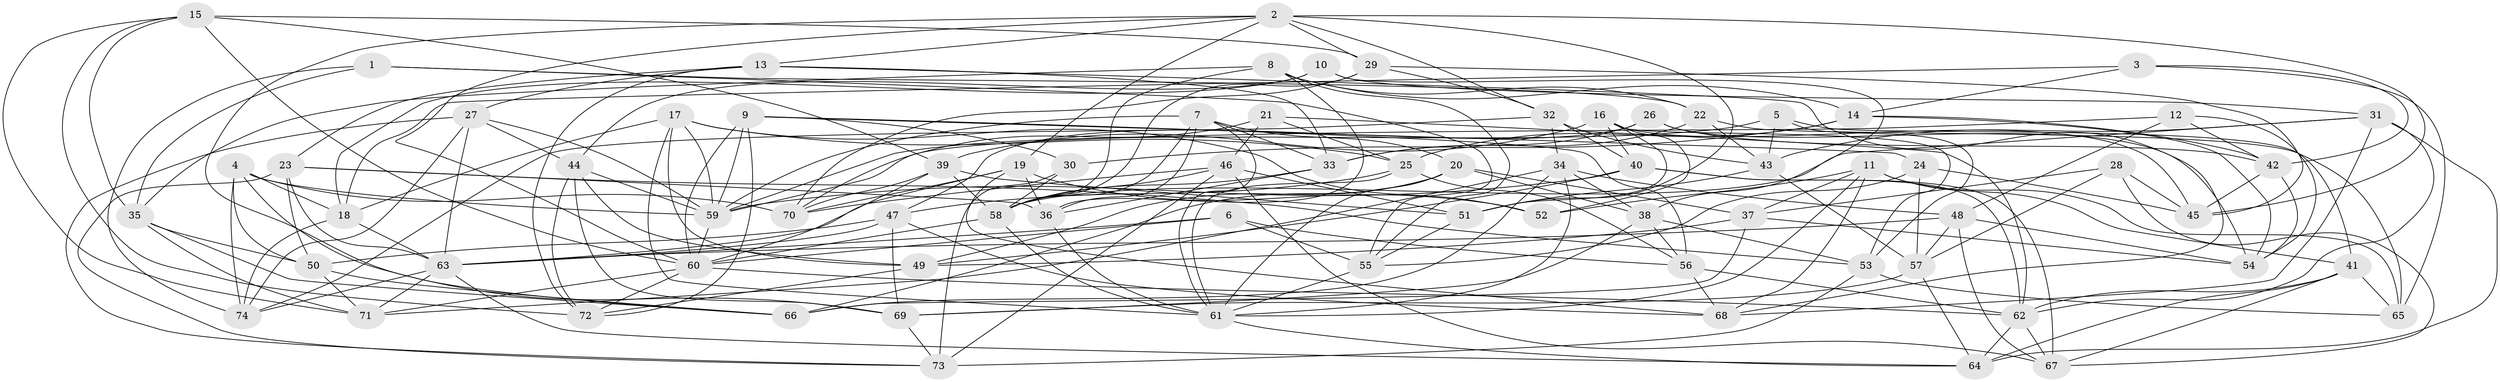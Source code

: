 // original degree distribution, {4: 1.0}
// Generated by graph-tools (version 1.1) at 2025/50/03/09/25 03:50:51]
// undirected, 74 vertices, 221 edges
graph export_dot {
graph [start="1"]
  node [color=gray90,style=filled];
  1;
  2;
  3;
  4;
  5;
  6;
  7;
  8;
  9;
  10;
  11;
  12;
  13;
  14;
  15;
  16;
  17;
  18;
  19;
  20;
  21;
  22;
  23;
  24;
  25;
  26;
  27;
  28;
  29;
  30;
  31;
  32;
  33;
  34;
  35;
  36;
  37;
  38;
  39;
  40;
  41;
  42;
  43;
  44;
  45;
  46;
  47;
  48;
  49;
  50;
  51;
  52;
  53;
  54;
  55;
  56;
  57;
  58;
  59;
  60;
  61;
  62;
  63;
  64;
  65;
  66;
  67;
  68;
  69;
  70;
  71;
  72;
  73;
  74;
  1 -- 22 [weight=1.0];
  1 -- 35 [weight=1.0];
  1 -- 55 [weight=1.0];
  1 -- 74 [weight=1.0];
  2 -- 13 [weight=1.0];
  2 -- 19 [weight=1.0];
  2 -- 29 [weight=1.0];
  2 -- 32 [weight=1.0];
  2 -- 45 [weight=1.0];
  2 -- 51 [weight=1.0];
  2 -- 60 [weight=1.0];
  2 -- 69 [weight=1.0];
  3 -- 14 [weight=1.0];
  3 -- 18 [weight=1.0];
  3 -- 42 [weight=1.0];
  3 -- 65 [weight=1.0];
  4 -- 18 [weight=1.0];
  4 -- 50 [weight=1.0];
  4 -- 59 [weight=1.0];
  4 -- 66 [weight=1.0];
  4 -- 70 [weight=1.0];
  4 -- 74 [weight=1.0];
  5 -- 41 [weight=1.0];
  5 -- 43 [weight=1.0];
  5 -- 53 [weight=1.0];
  5 -- 59 [weight=1.0];
  6 -- 55 [weight=1.0];
  6 -- 56 [weight=1.0];
  6 -- 60 [weight=1.0];
  6 -- 63 [weight=1.0];
  7 -- 20 [weight=1.0];
  7 -- 33 [weight=1.0];
  7 -- 36 [weight=1.0];
  7 -- 58 [weight=1.0];
  7 -- 59 [weight=1.0];
  7 -- 61 [weight=1.0];
  8 -- 14 [weight=1.0];
  8 -- 22 [weight=1.0];
  8 -- 35 [weight=1.0];
  8 -- 36 [weight=1.0];
  8 -- 55 [weight=1.0];
  8 -- 58 [weight=1.0];
  9 -- 24 [weight=1.0];
  9 -- 30 [weight=1.0];
  9 -- 56 [weight=1.0];
  9 -- 59 [weight=1.0];
  9 -- 60 [weight=1.0];
  9 -- 72 [weight=1.0];
  10 -- 18 [weight=1.0];
  10 -- 31 [weight=1.0];
  10 -- 38 [weight=1.0];
  10 -- 44 [weight=1.0];
  11 -- 37 [weight=1.0];
  11 -- 41 [weight=1.0];
  11 -- 52 [weight=1.0];
  11 -- 61 [weight=1.0];
  11 -- 65 [weight=1.0];
  11 -- 68 [weight=1.0];
  12 -- 42 [weight=1.0];
  12 -- 48 [weight=1.0];
  12 -- 54 [weight=1.0];
  12 -- 59 [weight=1.0];
  13 -- 23 [weight=1.0];
  13 -- 27 [weight=1.0];
  13 -- 33 [weight=1.0];
  13 -- 68 [weight=1.0];
  13 -- 72 [weight=1.0];
  14 -- 25 [weight=1.0];
  14 -- 30 [weight=1.0];
  14 -- 42 [weight=1.0];
  14 -- 54 [weight=1.0];
  15 -- 29 [weight=1.0];
  15 -- 35 [weight=1.0];
  15 -- 39 [weight=1.0];
  15 -- 60 [weight=1.0];
  15 -- 71 [weight=1.0];
  15 -- 72 [weight=1.0];
  16 -- 39 [weight=1.0];
  16 -- 40 [weight=1.0];
  16 -- 45 [weight=1.0];
  16 -- 51 [weight=1.0];
  16 -- 52 [weight=1.0];
  16 -- 53 [weight=1.0];
  17 -- 18 [weight=1.0];
  17 -- 25 [weight=1.0];
  17 -- 49 [weight=1.0];
  17 -- 52 [weight=1.0];
  17 -- 59 [weight=1.0];
  17 -- 61 [weight=1.0];
  18 -- 63 [weight=1.0];
  18 -- 74 [weight=1.0];
  19 -- 36 [weight=1.0];
  19 -- 52 [weight=1.0];
  19 -- 63 [weight=1.0];
  19 -- 68 [weight=1.0];
  19 -- 70 [weight=1.0];
  20 -- 37 [weight=1.0];
  20 -- 38 [weight=1.0];
  20 -- 49 [weight=1.0];
  20 -- 61 [weight=1.0];
  20 -- 66 [weight=1.0];
  21 -- 25 [weight=1.0];
  21 -- 46 [weight=1.0];
  21 -- 62 [weight=1.0];
  21 -- 70 [weight=1.0];
  22 -- 33 [weight=1.0];
  22 -- 43 [weight=1.0];
  22 -- 65 [weight=2.0];
  23 -- 36 [weight=1.0];
  23 -- 50 [weight=1.0];
  23 -- 53 [weight=1.0];
  23 -- 63 [weight=1.0];
  23 -- 73 [weight=1.0];
  24 -- 45 [weight=1.0];
  24 -- 55 [weight=1.0];
  24 -- 57 [weight=1.0];
  25 -- 47 [weight=1.0];
  25 -- 56 [weight=1.0];
  25 -- 61 [weight=1.0];
  26 -- 33 [weight=1.0];
  26 -- 42 [weight=1.0];
  26 -- 47 [weight=1.0];
  26 -- 54 [weight=1.0];
  27 -- 44 [weight=1.0];
  27 -- 59 [weight=1.0];
  27 -- 63 [weight=1.0];
  27 -- 73 [weight=1.0];
  27 -- 74 [weight=1.0];
  28 -- 37 [weight=1.0];
  28 -- 45 [weight=1.0];
  28 -- 57 [weight=1.0];
  28 -- 67 [weight=1.0];
  29 -- 32 [weight=1.0];
  29 -- 45 [weight=1.0];
  29 -- 58 [weight=1.0];
  29 -- 70 [weight=1.0];
  30 -- 58 [weight=1.0];
  30 -- 73 [weight=1.0];
  31 -- 43 [weight=1.0];
  31 -- 58 [weight=1.0];
  31 -- 62 [weight=1.0];
  31 -- 64 [weight=1.0];
  31 -- 68 [weight=1.0];
  32 -- 34 [weight=1.0];
  32 -- 40 [weight=1.0];
  32 -- 43 [weight=1.0];
  32 -- 74 [weight=1.0];
  33 -- 36 [weight=1.0];
  33 -- 58 [weight=1.0];
  34 -- 38 [weight=1.0];
  34 -- 48 [weight=1.0];
  34 -- 61 [weight=1.0];
  34 -- 66 [weight=1.0];
  34 -- 71 [weight=1.0];
  35 -- 50 [weight=1.0];
  35 -- 66 [weight=1.0];
  35 -- 71 [weight=1.0];
  36 -- 61 [weight=1.0];
  37 -- 49 [weight=1.0];
  37 -- 54 [weight=1.0];
  37 -- 66 [weight=1.0];
  38 -- 53 [weight=1.0];
  38 -- 56 [weight=1.0];
  38 -- 69 [weight=1.0];
  39 -- 51 [weight=1.0];
  39 -- 58 [weight=1.0];
  39 -- 60 [weight=1.0];
  39 -- 70 [weight=1.0];
  40 -- 49 [weight=1.0];
  40 -- 59 [weight=1.0];
  40 -- 62 [weight=1.0];
  40 -- 67 [weight=1.0];
  41 -- 62 [weight=1.0];
  41 -- 64 [weight=1.0];
  41 -- 65 [weight=1.0];
  41 -- 67 [weight=1.0];
  42 -- 45 [weight=1.0];
  42 -- 54 [weight=1.0];
  43 -- 51 [weight=1.0];
  43 -- 57 [weight=1.0];
  44 -- 49 [weight=1.0];
  44 -- 59 [weight=1.0];
  44 -- 69 [weight=1.0];
  44 -- 72 [weight=1.0];
  46 -- 51 [weight=1.0];
  46 -- 58 [weight=1.0];
  46 -- 67 [weight=1.0];
  46 -- 70 [weight=1.0];
  46 -- 73 [weight=1.0];
  47 -- 50 [weight=1.0];
  47 -- 63 [weight=1.0];
  47 -- 68 [weight=1.0];
  47 -- 69 [weight=1.0];
  48 -- 54 [weight=1.0];
  48 -- 57 [weight=1.0];
  48 -- 63 [weight=1.0];
  48 -- 67 [weight=1.0];
  49 -- 72 [weight=1.0];
  50 -- 66 [weight=1.0];
  50 -- 71 [weight=1.0];
  51 -- 55 [weight=1.0];
  53 -- 65 [weight=1.0];
  53 -- 73 [weight=1.0];
  55 -- 61 [weight=1.0];
  56 -- 62 [weight=1.0];
  56 -- 68 [weight=1.0];
  57 -- 64 [weight=1.0];
  57 -- 69 [weight=1.0];
  58 -- 60 [weight=1.0];
  58 -- 61 [weight=1.0];
  59 -- 60 [weight=1.0];
  60 -- 62 [weight=1.0];
  60 -- 71 [weight=1.0];
  60 -- 72 [weight=1.0];
  61 -- 64 [weight=1.0];
  62 -- 64 [weight=1.0];
  62 -- 67 [weight=1.0];
  63 -- 64 [weight=1.0];
  63 -- 71 [weight=1.0];
  63 -- 74 [weight=1.0];
  69 -- 73 [weight=1.0];
}
